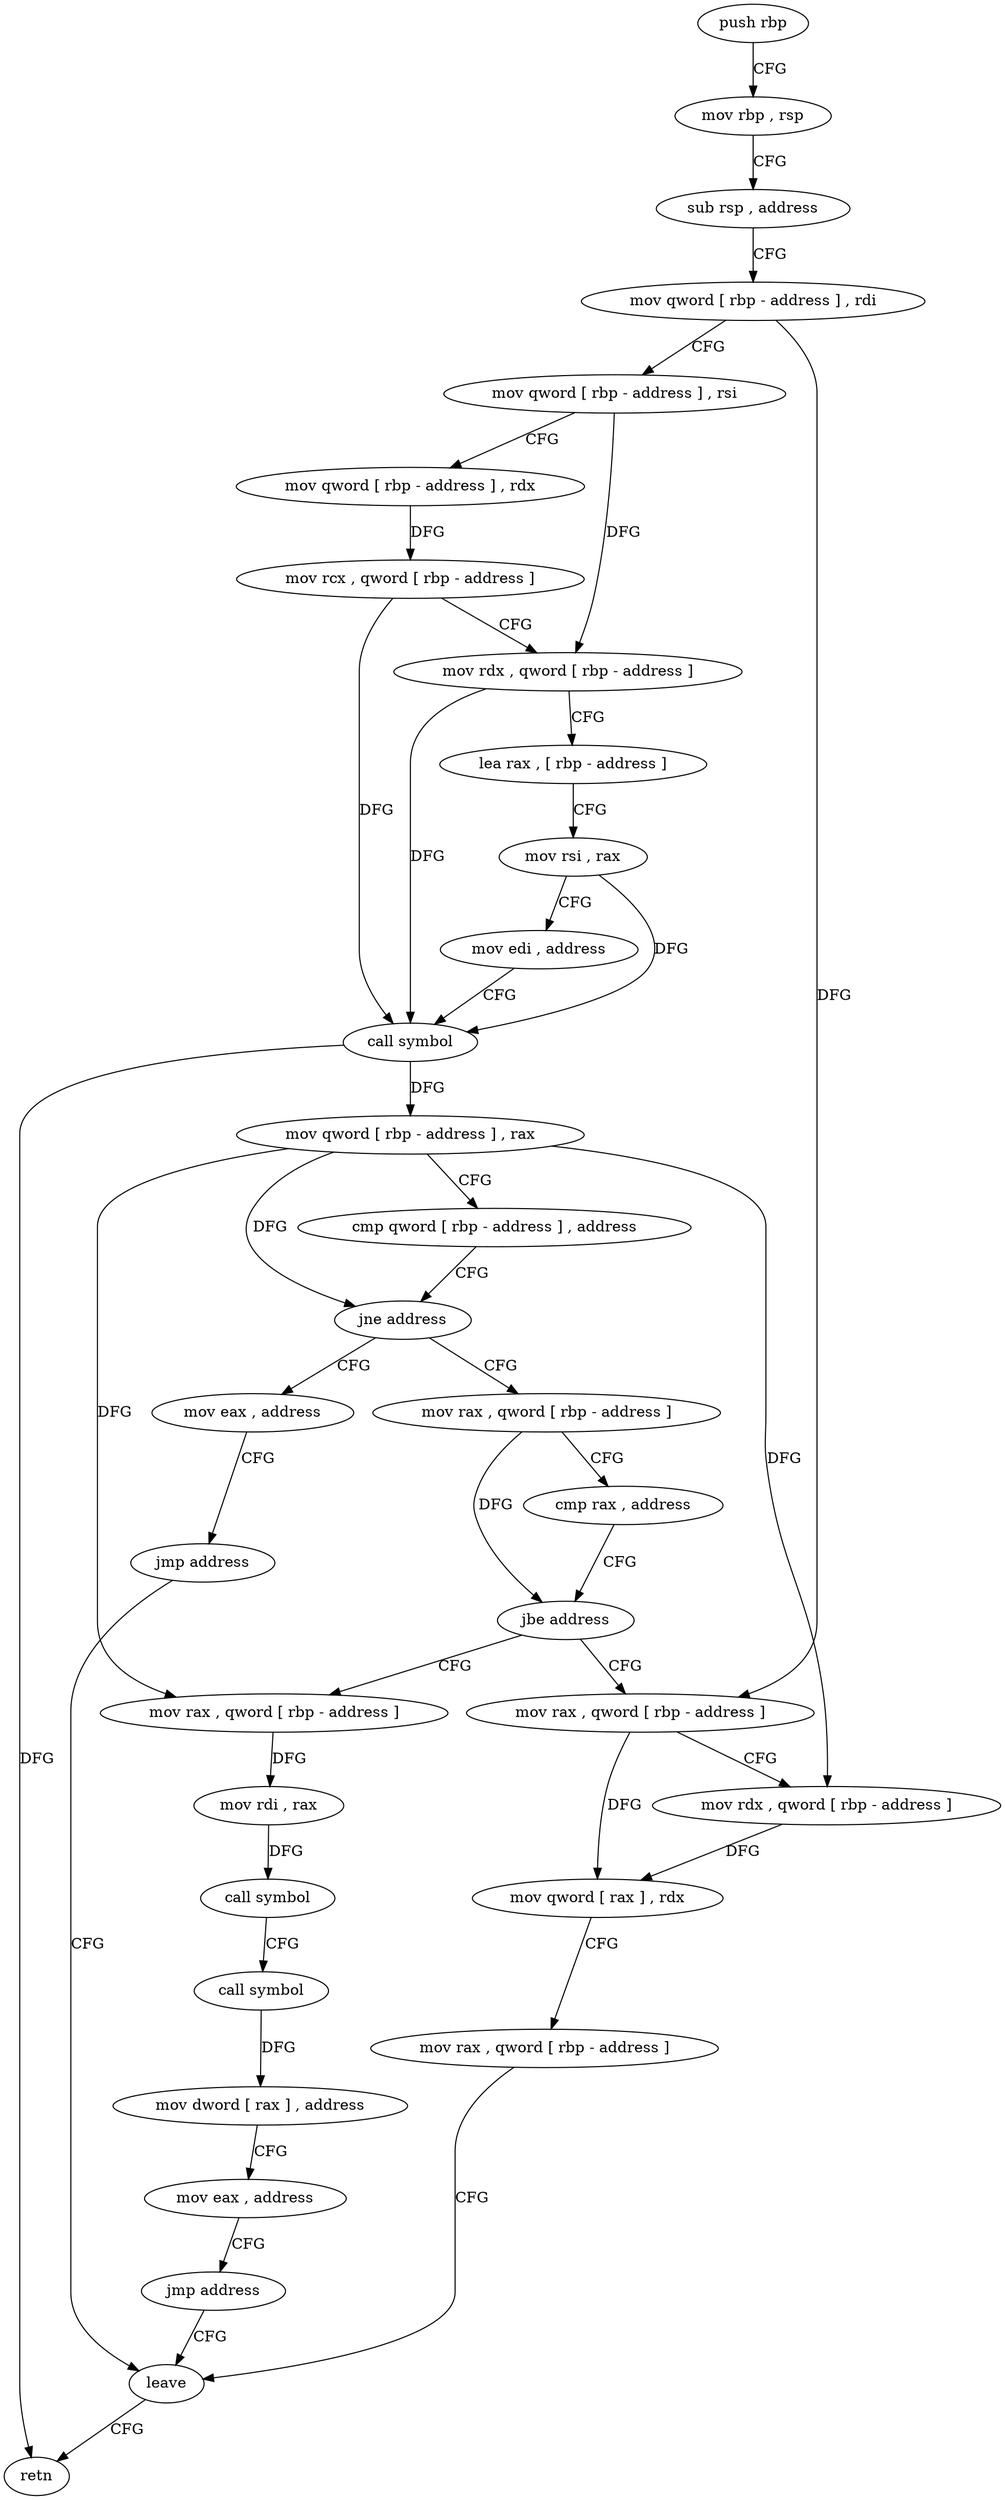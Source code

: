 digraph "func" {
"4346801" [label = "push rbp" ]
"4346802" [label = "mov rbp , rsp" ]
"4346805" [label = "sub rsp , address" ]
"4346809" [label = "mov qword [ rbp - address ] , rdi" ]
"4346813" [label = "mov qword [ rbp - address ] , rsi" ]
"4346817" [label = "mov qword [ rbp - address ] , rdx" ]
"4346821" [label = "mov rcx , qword [ rbp - address ]" ]
"4346825" [label = "mov rdx , qword [ rbp - address ]" ]
"4346829" [label = "lea rax , [ rbp - address ]" ]
"4346833" [label = "mov rsi , rax" ]
"4346836" [label = "mov edi , address" ]
"4346841" [label = "call symbol" ]
"4346846" [label = "mov qword [ rbp - address ] , rax" ]
"4346850" [label = "cmp qword [ rbp - address ] , address" ]
"4346855" [label = "jne address" ]
"4346864" [label = "mov rax , qword [ rbp - address ]" ]
"4346857" [label = "mov eax , address" ]
"4346868" [label = "cmp rax , address" ]
"4346874" [label = "jbe address" ]
"4346906" [label = "mov rax , qword [ rbp - address ]" ]
"4346876" [label = "mov rax , qword [ rbp - address ]" ]
"4346862" [label = "jmp address" ]
"4346921" [label = "leave" ]
"4346910" [label = "mov rdx , qword [ rbp - address ]" ]
"4346914" [label = "mov qword [ rax ] , rdx" ]
"4346917" [label = "mov rax , qword [ rbp - address ]" ]
"4346880" [label = "mov rdi , rax" ]
"4346883" [label = "call symbol" ]
"4346888" [label = "call symbol" ]
"4346893" [label = "mov dword [ rax ] , address" ]
"4346899" [label = "mov eax , address" ]
"4346904" [label = "jmp address" ]
"4346922" [label = "retn" ]
"4346801" -> "4346802" [ label = "CFG" ]
"4346802" -> "4346805" [ label = "CFG" ]
"4346805" -> "4346809" [ label = "CFG" ]
"4346809" -> "4346813" [ label = "CFG" ]
"4346809" -> "4346906" [ label = "DFG" ]
"4346813" -> "4346817" [ label = "CFG" ]
"4346813" -> "4346825" [ label = "DFG" ]
"4346817" -> "4346821" [ label = "DFG" ]
"4346821" -> "4346825" [ label = "CFG" ]
"4346821" -> "4346841" [ label = "DFG" ]
"4346825" -> "4346829" [ label = "CFG" ]
"4346825" -> "4346841" [ label = "DFG" ]
"4346829" -> "4346833" [ label = "CFG" ]
"4346833" -> "4346836" [ label = "CFG" ]
"4346833" -> "4346841" [ label = "DFG" ]
"4346836" -> "4346841" [ label = "CFG" ]
"4346841" -> "4346846" [ label = "DFG" ]
"4346841" -> "4346922" [ label = "DFG" ]
"4346846" -> "4346850" [ label = "CFG" ]
"4346846" -> "4346855" [ label = "DFG" ]
"4346846" -> "4346910" [ label = "DFG" ]
"4346846" -> "4346876" [ label = "DFG" ]
"4346850" -> "4346855" [ label = "CFG" ]
"4346855" -> "4346864" [ label = "CFG" ]
"4346855" -> "4346857" [ label = "CFG" ]
"4346864" -> "4346868" [ label = "CFG" ]
"4346864" -> "4346874" [ label = "DFG" ]
"4346857" -> "4346862" [ label = "CFG" ]
"4346868" -> "4346874" [ label = "CFG" ]
"4346874" -> "4346906" [ label = "CFG" ]
"4346874" -> "4346876" [ label = "CFG" ]
"4346906" -> "4346910" [ label = "CFG" ]
"4346906" -> "4346914" [ label = "DFG" ]
"4346876" -> "4346880" [ label = "DFG" ]
"4346862" -> "4346921" [ label = "CFG" ]
"4346921" -> "4346922" [ label = "CFG" ]
"4346910" -> "4346914" [ label = "DFG" ]
"4346914" -> "4346917" [ label = "CFG" ]
"4346917" -> "4346921" [ label = "CFG" ]
"4346880" -> "4346883" [ label = "DFG" ]
"4346883" -> "4346888" [ label = "CFG" ]
"4346888" -> "4346893" [ label = "DFG" ]
"4346893" -> "4346899" [ label = "CFG" ]
"4346899" -> "4346904" [ label = "CFG" ]
"4346904" -> "4346921" [ label = "CFG" ]
}
